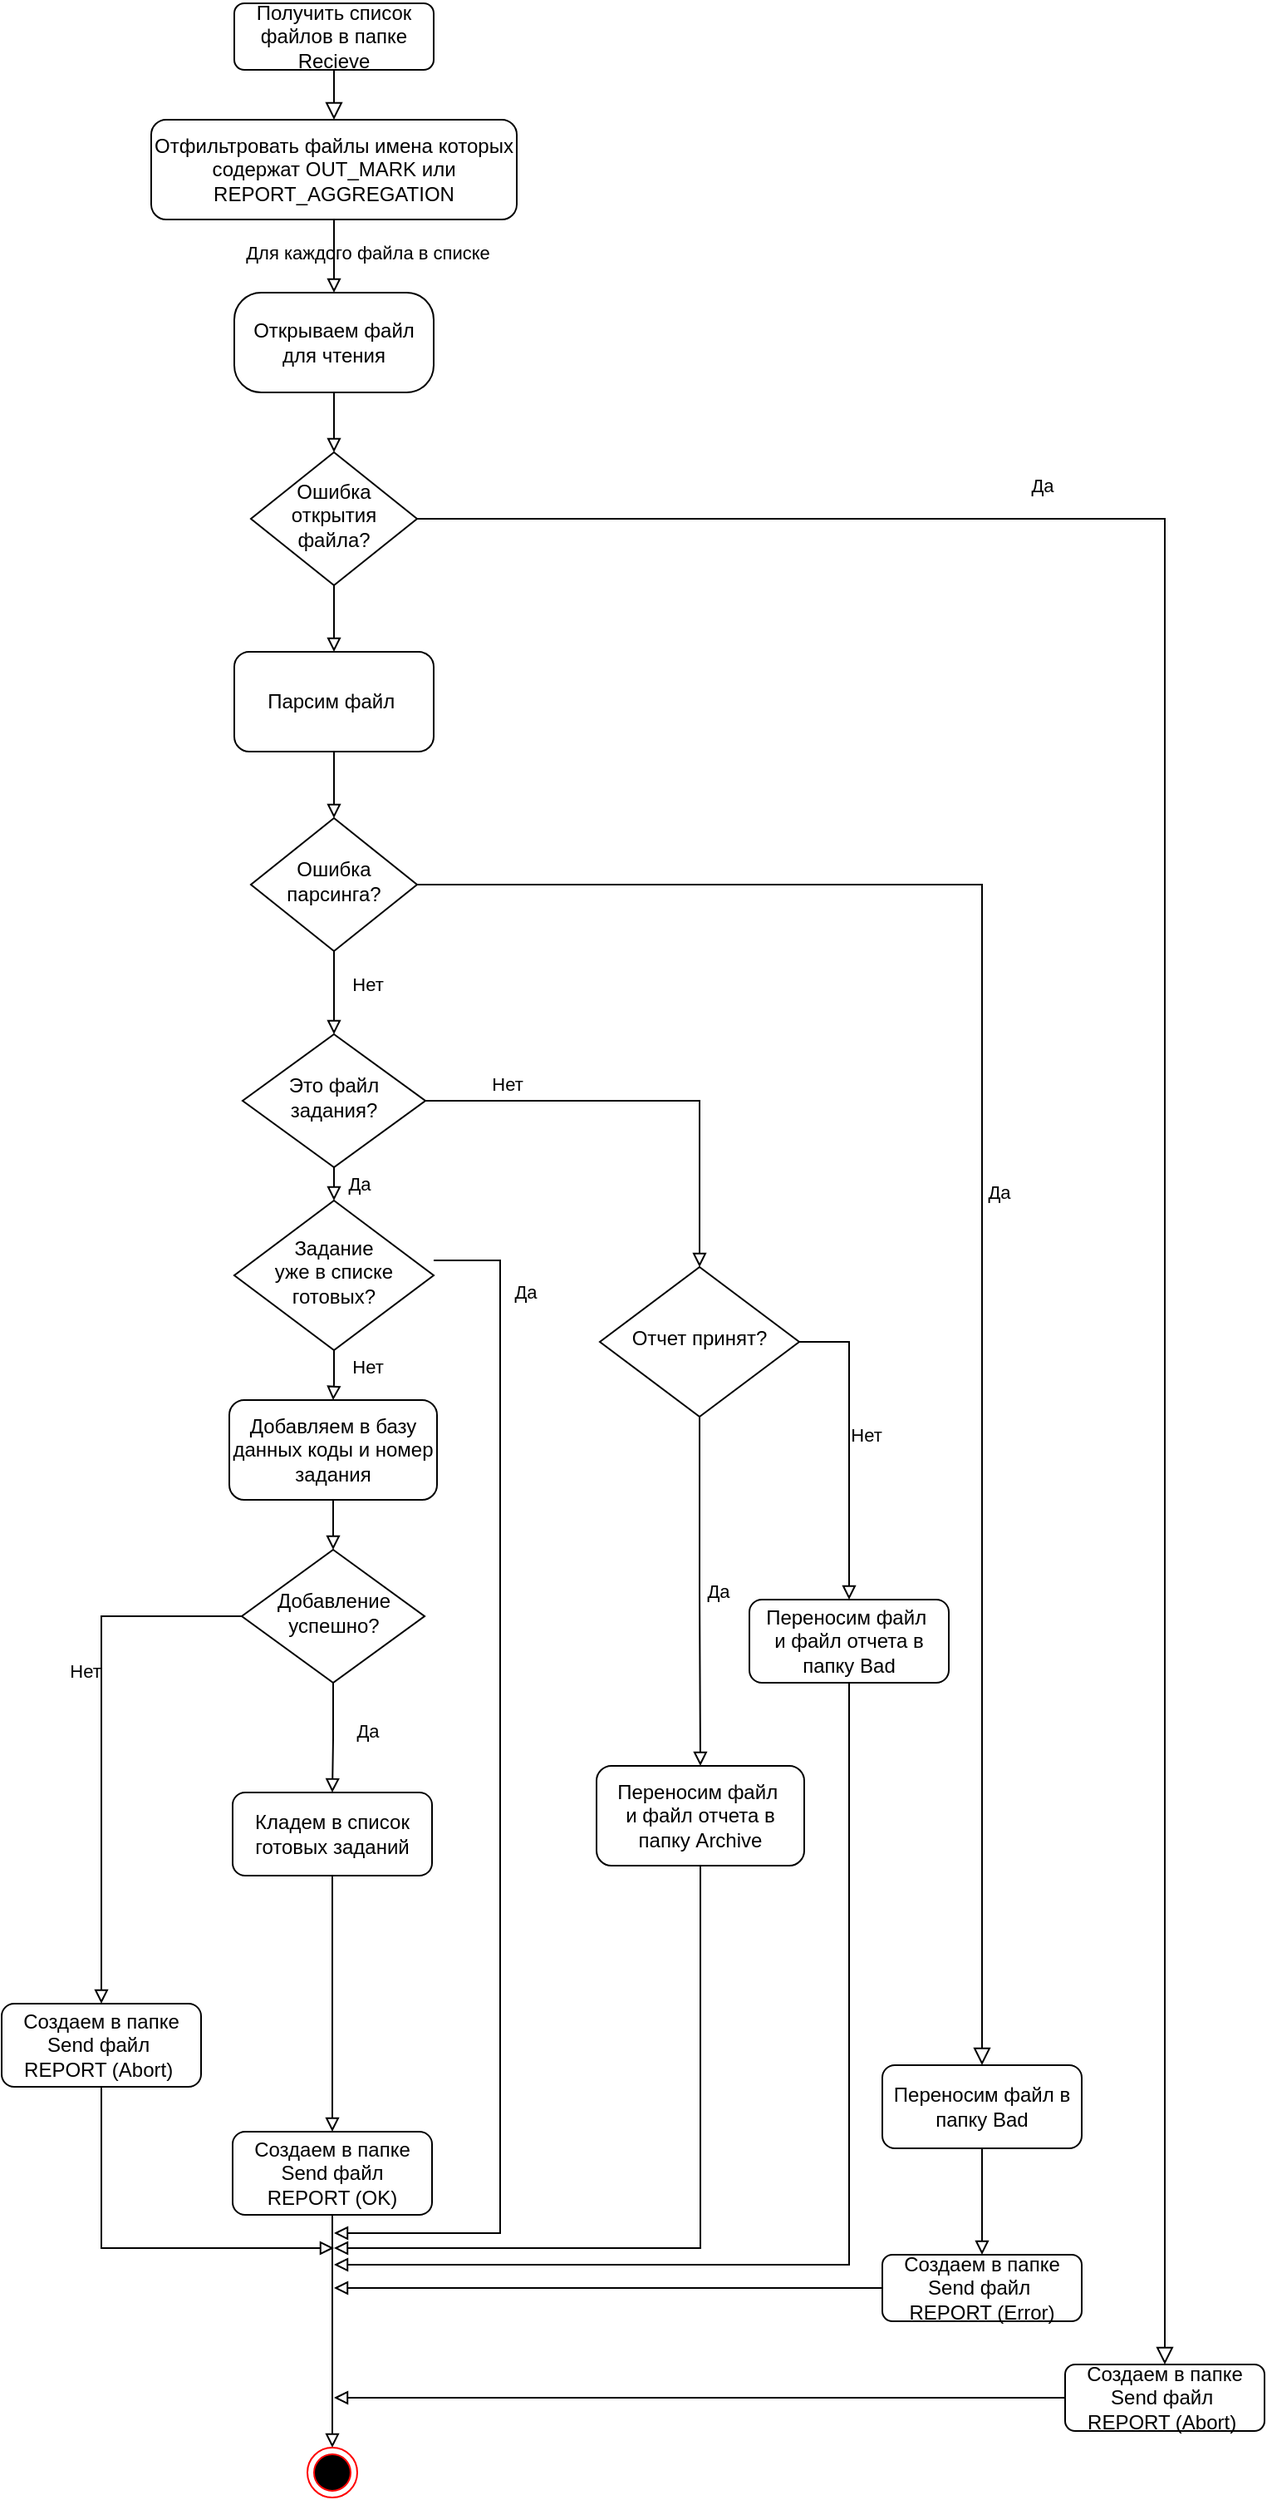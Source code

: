 <mxfile version="14.3.2" type="github">
  <diagram id="C5RBs43oDa-KdzZeNtuy" name="Page-1">
    <mxGraphModel dx="782" dy="412" grid="1" gridSize="10" guides="1" tooltips="1" connect="1" arrows="1" fold="1" page="1" pageScale="1" pageWidth="827" pageHeight="1169" math="0" shadow="0">
      <root>
        <mxCell id="WIyWlLk6GJQsqaUBKTNV-0" />
        <mxCell id="WIyWlLk6GJQsqaUBKTNV-1" parent="WIyWlLk6GJQsqaUBKTNV-0" />
        <mxCell id="WIyWlLk6GJQsqaUBKTNV-2" value="" style="rounded=0;html=1;jettySize=auto;orthogonalLoop=1;fontSize=11;endArrow=block;endFill=0;endSize=8;strokeWidth=1;shadow=0;labelBackgroundColor=none;edgeStyle=orthogonalEdgeStyle;" parent="WIyWlLk6GJQsqaUBKTNV-1" source="WIyWlLk6GJQsqaUBKTNV-3" target="QKM6CVSV-TR_Cu1FrVLs-3" edge="1">
          <mxGeometry relative="1" as="geometry">
            <mxPoint x="220" y="130" as="targetPoint" />
          </mxGeometry>
        </mxCell>
        <mxCell id="WIyWlLk6GJQsqaUBKTNV-3" value="Получить список файлов в папке Recieve" style="rounded=1;whiteSpace=wrap;html=1;fontSize=12;glass=0;strokeWidth=1;shadow=0;" parent="WIyWlLk6GJQsqaUBKTNV-1" vertex="1">
          <mxGeometry x="160" y="10" width="120" height="40" as="geometry" />
        </mxCell>
        <mxCell id="WIyWlLk6GJQsqaUBKTNV-5" value="Да" style="edgeStyle=orthogonalEdgeStyle;rounded=0;html=1;jettySize=auto;orthogonalLoop=1;fontSize=11;endArrow=block;endFill=0;endSize=8;strokeWidth=1;shadow=0;labelBackgroundColor=none;" parent="WIyWlLk6GJQsqaUBKTNV-1" source="WIyWlLk6GJQsqaUBKTNV-6" target="WIyWlLk6GJQsqaUBKTNV-7" edge="1">
          <mxGeometry x="-0.518" y="20" relative="1" as="geometry">
            <mxPoint as="offset" />
            <Array as="points">
              <mxPoint x="720" y="320" />
            </Array>
          </mxGeometry>
        </mxCell>
        <mxCell id="QKM6CVSV-TR_Cu1FrVLs-119" style="edgeStyle=orthogonalEdgeStyle;rounded=0;orthogonalLoop=1;jettySize=auto;html=1;entryX=0.5;entryY=1;entryDx=0;entryDy=0;labelBackgroundColor=none;endArrow=block;endFill=0;" parent="WIyWlLk6GJQsqaUBKTNV-1" source="WIyWlLk6GJQsqaUBKTNV-6" target="QKM6CVSV-TR_Cu1FrVLs-7" edge="1">
          <mxGeometry relative="1" as="geometry" />
        </mxCell>
        <mxCell id="WIyWlLk6GJQsqaUBKTNV-6" value="Ошибка открытия файла?" style="rhombus;whiteSpace=wrap;html=1;shadow=0;fontFamily=Helvetica;fontSize=12;align=center;strokeWidth=1;spacing=6;spacingTop=-4;" parent="WIyWlLk6GJQsqaUBKTNV-1" vertex="1">
          <mxGeometry x="170" y="280" width="100" height="80" as="geometry" />
        </mxCell>
        <mxCell id="U0c7GVj7Dn_UpoN2TWCg-0" style="edgeStyle=orthogonalEdgeStyle;rounded=0;orthogonalLoop=1;jettySize=auto;html=1;endArrow=block;endFill=0;" edge="1" parent="WIyWlLk6GJQsqaUBKTNV-1" source="WIyWlLk6GJQsqaUBKTNV-7">
          <mxGeometry relative="1" as="geometry">
            <mxPoint x="220" y="1450" as="targetPoint" />
            <Array as="points">
              <mxPoint x="220" y="1450" />
            </Array>
          </mxGeometry>
        </mxCell>
        <mxCell id="WIyWlLk6GJQsqaUBKTNV-7" value="Создаем в папке Send файл&amp;nbsp;&lt;br&gt;REPORT (Abort)&amp;nbsp;" style="rounded=1;whiteSpace=wrap;html=1;fontSize=12;glass=0;strokeWidth=1;shadow=0;" parent="WIyWlLk6GJQsqaUBKTNV-1" vertex="1">
          <mxGeometry x="660" y="1430" width="120" height="40" as="geometry" />
        </mxCell>
        <mxCell id="WIyWlLk6GJQsqaUBKTNV-9" value="Да" style="edgeStyle=orthogonalEdgeStyle;rounded=0;html=1;jettySize=auto;orthogonalLoop=1;fontSize=11;endArrow=block;endFill=0;endSize=8;strokeWidth=1;shadow=0;labelBackgroundColor=none;entryX=0.5;entryY=0;entryDx=0;entryDy=0;" parent="WIyWlLk6GJQsqaUBKTNV-1" source="WIyWlLk6GJQsqaUBKTNV-10" target="U0c7GVj7Dn_UpoN2TWCg-2" edge="1">
          <mxGeometry y="10" relative="1" as="geometry">
            <mxPoint as="offset" />
            <Array as="points">
              <mxPoint x="610" y="540" />
            </Array>
            <mxPoint x="560" y="1140" as="targetPoint" />
          </mxGeometry>
        </mxCell>
        <mxCell id="QKM6CVSV-TR_Cu1FrVLs-118" value="Нет" style="edgeStyle=orthogonalEdgeStyle;rounded=0;orthogonalLoop=1;jettySize=auto;html=1;entryX=0.5;entryY=0;entryDx=0;entryDy=0;labelBackgroundColor=none;endArrow=block;endFill=0;" parent="WIyWlLk6GJQsqaUBKTNV-1" source="WIyWlLk6GJQsqaUBKTNV-10" target="QKM6CVSV-TR_Cu1FrVLs-16" edge="1">
          <mxGeometry x="-0.2" y="20" relative="1" as="geometry">
            <mxPoint as="offset" />
          </mxGeometry>
        </mxCell>
        <mxCell id="WIyWlLk6GJQsqaUBKTNV-10" value="Ошибка парсинга?" style="rhombus;whiteSpace=wrap;html=1;shadow=0;fontFamily=Helvetica;fontSize=12;align=center;strokeWidth=1;spacing=6;spacingTop=-4;" parent="WIyWlLk6GJQsqaUBKTNV-1" vertex="1">
          <mxGeometry x="170" y="500" width="100" height="80" as="geometry" />
        </mxCell>
        <mxCell id="QKM6CVSV-TR_Cu1FrVLs-125" style="edgeStyle=orthogonalEdgeStyle;rounded=0;orthogonalLoop=1;jettySize=auto;html=1;labelBackgroundColor=none;endArrow=block;endFill=0;entryX=0.5;entryY=0;entryDx=0;entryDy=0;" parent="WIyWlLk6GJQsqaUBKTNV-1" source="WIyWlLk6GJQsqaUBKTNV-11" target="QKM6CVSV-TR_Cu1FrVLs-124" edge="1">
          <mxGeometry relative="1" as="geometry">
            <mxPoint x="219" y="1215" as="targetPoint" />
          </mxGeometry>
        </mxCell>
        <mxCell id="WIyWlLk6GJQsqaUBKTNV-11" value="Кладем в список готовых заданий" style="rounded=1;whiteSpace=wrap;html=1;fontSize=12;glass=0;strokeWidth=1;shadow=0;" parent="WIyWlLk6GJQsqaUBKTNV-1" vertex="1">
          <mxGeometry x="159" y="1086" width="120" height="50" as="geometry" />
        </mxCell>
        <mxCell id="U0c7GVj7Dn_UpoN2TWCg-16" style="edgeStyle=orthogonalEdgeStyle;rounded=0;orthogonalLoop=1;jettySize=auto;html=1;endArrow=block;endFill=0;" edge="1" parent="WIyWlLk6GJQsqaUBKTNV-1" source="WIyWlLk6GJQsqaUBKTNV-12">
          <mxGeometry relative="1" as="geometry">
            <mxPoint x="220" y="1384" as="targetPoint" />
          </mxGeometry>
        </mxCell>
        <mxCell id="WIyWlLk6GJQsqaUBKTNV-12" value="Создаем в папке Send файл&amp;nbsp;&lt;br&gt;REPORT (Error)" style="rounded=1;whiteSpace=wrap;html=1;fontSize=12;glass=0;strokeWidth=1;shadow=0;" parent="WIyWlLk6GJQsqaUBKTNV-1" vertex="1">
          <mxGeometry x="550" y="1364" width="120" height="40" as="geometry" />
        </mxCell>
        <mxCell id="QKM6CVSV-TR_Cu1FrVLs-13" value="Для каждого файла в списке" style="edgeStyle=orthogonalEdgeStyle;rounded=0;orthogonalLoop=1;jettySize=auto;html=1;exitX=0.5;exitY=1;exitDx=0;exitDy=0;entryX=0.5;entryY=0;entryDx=0;entryDy=0;endArrow=block;endFill=0;labelBackgroundColor=none;" parent="WIyWlLk6GJQsqaUBKTNV-1" source="QKM6CVSV-TR_Cu1FrVLs-3" target="QKM6CVSV-TR_Cu1FrVLs-12" edge="1">
          <mxGeometry x="-0.091" y="20" relative="1" as="geometry">
            <Array as="points">
              <mxPoint x="220" y="150" />
              <mxPoint x="220" y="150" />
            </Array>
            <mxPoint as="offset" />
          </mxGeometry>
        </mxCell>
        <mxCell id="QKM6CVSV-TR_Cu1FrVLs-3" value="Отфильтровать файлы имена которых содержат OUT_MARK или REPORT_AGGREGATION" style="rounded=1;whiteSpace=wrap;html=1;" parent="WIyWlLk6GJQsqaUBKTNV-1" vertex="1">
          <mxGeometry x="110" y="80" width="220" height="60" as="geometry" />
        </mxCell>
        <mxCell id="QKM6CVSV-TR_Cu1FrVLs-120" style="edgeStyle=orthogonalEdgeStyle;rounded=0;orthogonalLoop=1;jettySize=auto;html=1;entryX=0.5;entryY=0;entryDx=0;entryDy=0;labelBackgroundColor=none;endArrow=block;endFill=0;" parent="WIyWlLk6GJQsqaUBKTNV-1" source="QKM6CVSV-TR_Cu1FrVLs-7" target="WIyWlLk6GJQsqaUBKTNV-10" edge="1">
          <mxGeometry relative="1" as="geometry" />
        </mxCell>
        <mxCell id="QKM6CVSV-TR_Cu1FrVLs-7" value="Парсим файл&amp;nbsp;" style="rounded=1;whiteSpace=wrap;html=1;direction=west;" parent="WIyWlLk6GJQsqaUBKTNV-1" vertex="1">
          <mxGeometry x="160" y="400" width="120" height="60" as="geometry" />
        </mxCell>
        <mxCell id="QKM6CVSV-TR_Cu1FrVLs-122" value="" style="edgeStyle=orthogonalEdgeStyle;rounded=0;orthogonalLoop=1;jettySize=auto;html=1;labelBackgroundColor=none;endArrow=block;endFill=0;" parent="WIyWlLk6GJQsqaUBKTNV-1" source="QKM6CVSV-TR_Cu1FrVLs-11" target="QKM6CVSV-TR_Cu1FrVLs-121" edge="1">
          <mxGeometry relative="1" as="geometry" />
        </mxCell>
        <mxCell id="QKM6CVSV-TR_Cu1FrVLs-11" value="Добавляем в базу данных коды и номер&lt;br&gt;задания" style="rounded=1;whiteSpace=wrap;html=1;" parent="WIyWlLk6GJQsqaUBKTNV-1" vertex="1">
          <mxGeometry x="157" y="850" width="125" height="60" as="geometry" />
        </mxCell>
        <mxCell id="QKM6CVSV-TR_Cu1FrVLs-15" value="" style="edgeStyle=orthogonalEdgeStyle;rounded=0;orthogonalLoop=1;jettySize=auto;html=1;labelBackgroundColor=none;endArrow=block;endFill=0;" parent="WIyWlLk6GJQsqaUBKTNV-1" source="QKM6CVSV-TR_Cu1FrVLs-12" target="WIyWlLk6GJQsqaUBKTNV-6" edge="1">
          <mxGeometry relative="1" as="geometry" />
        </mxCell>
        <mxCell id="QKM6CVSV-TR_Cu1FrVLs-12" value="Открываем файл для чтения" style="rounded=1;whiteSpace=wrap;html=1;arcSize=27;" parent="WIyWlLk6GJQsqaUBKTNV-1" vertex="1">
          <mxGeometry x="160" y="184" width="120" height="60" as="geometry" />
        </mxCell>
        <mxCell id="QKM6CVSV-TR_Cu1FrVLs-17" value="Нет" style="edgeStyle=orthogonalEdgeStyle;rounded=0;orthogonalLoop=1;jettySize=auto;html=1;labelBackgroundColor=none;endArrow=block;endFill=0;" parent="WIyWlLk6GJQsqaUBKTNV-1" source="QKM6CVSV-TR_Cu1FrVLs-16" edge="1">
          <mxGeometry x="-0.632" y="10" relative="1" as="geometry">
            <mxPoint x="440" y="770" as="targetPoint" />
            <Array as="points">
              <mxPoint x="440" y="670" />
              <mxPoint x="440" y="760" />
            </Array>
            <mxPoint as="offset" />
          </mxGeometry>
        </mxCell>
        <mxCell id="QKM6CVSV-TR_Cu1FrVLs-117" value="Да" style="edgeStyle=orthogonalEdgeStyle;rounded=0;orthogonalLoop=1;jettySize=auto;html=1;exitX=0.5;exitY=1;exitDx=0;exitDy=0;entryX=0.5;entryY=0;entryDx=0;entryDy=0;labelBackgroundColor=none;endArrow=block;endFill=0;" parent="WIyWlLk6GJQsqaUBKTNV-1" source="QKM6CVSV-TR_Cu1FrVLs-16" target="QKM6CVSV-TR_Cu1FrVLs-128" edge="1">
          <mxGeometry y="15" relative="1" as="geometry">
            <Array as="points">
              <mxPoint x="220" y="710" />
            </Array>
            <mxPoint as="offset" />
          </mxGeometry>
        </mxCell>
        <mxCell id="QKM6CVSV-TR_Cu1FrVLs-16" value="Это файл задания?" style="rhombus;whiteSpace=wrap;html=1;shadow=0;fontFamily=Helvetica;fontSize=12;align=center;strokeWidth=1;spacing=6;spacingTop=-4;" parent="WIyWlLk6GJQsqaUBKTNV-1" vertex="1">
          <mxGeometry x="165" y="630" width="110" height="80" as="geometry" />
        </mxCell>
        <mxCell id="QKM6CVSV-TR_Cu1FrVLs-123" value="Да" style="edgeStyle=orthogonalEdgeStyle;rounded=0;orthogonalLoop=1;jettySize=auto;html=1;entryX=0.5;entryY=0;entryDx=0;entryDy=0;labelBackgroundColor=none;endArrow=block;endFill=0;" parent="WIyWlLk6GJQsqaUBKTNV-1" source="QKM6CVSV-TR_Cu1FrVLs-121" target="WIyWlLk6GJQsqaUBKTNV-11" edge="1">
          <mxGeometry x="-0.143" y="20" relative="1" as="geometry">
            <mxPoint as="offset" />
          </mxGeometry>
        </mxCell>
        <mxCell id="QKM6CVSV-TR_Cu1FrVLs-132" value="Нет" style="edgeStyle=orthogonalEdgeStyle;rounded=0;orthogonalLoop=1;jettySize=auto;html=1;labelBackgroundColor=none;endArrow=block;endFill=0;entryX=0.5;entryY=0;entryDx=0;entryDy=0;" parent="WIyWlLk6GJQsqaUBKTNV-1" source="QKM6CVSV-TR_Cu1FrVLs-121" target="QKM6CVSV-TR_Cu1FrVLs-133" edge="1">
          <mxGeometry x="-0.26" y="-10" relative="1" as="geometry">
            <mxPoint x="80" y="1050" as="targetPoint" />
            <Array as="points">
              <mxPoint x="80" y="980" />
            </Array>
            <mxPoint as="offset" />
          </mxGeometry>
        </mxCell>
        <mxCell id="QKM6CVSV-TR_Cu1FrVLs-121" value="Добавление&lt;br&gt;успешно?" style="rhombus;whiteSpace=wrap;html=1;shadow=0;fontFamily=Helvetica;fontSize=12;align=center;strokeWidth=1;spacing=6;spacingTop=-4;" parent="WIyWlLk6GJQsqaUBKTNV-1" vertex="1">
          <mxGeometry x="164.5" y="940" width="110" height="80" as="geometry" />
        </mxCell>
        <mxCell id="QKM6CVSV-TR_Cu1FrVLs-127" style="edgeStyle=orthogonalEdgeStyle;rounded=0;orthogonalLoop=1;jettySize=auto;html=1;entryX=0.5;entryY=0;entryDx=0;entryDy=0;labelBackgroundColor=none;endArrow=block;endFill=0;" parent="WIyWlLk6GJQsqaUBKTNV-1" source="QKM6CVSV-TR_Cu1FrVLs-124" target="QKM6CVSV-TR_Cu1FrVLs-126" edge="1">
          <mxGeometry relative="1" as="geometry" />
        </mxCell>
        <mxCell id="QKM6CVSV-TR_Cu1FrVLs-124" value="Создаем в папке Send файл &lt;br&gt;REPORT (OK)" style="rounded=1;whiteSpace=wrap;html=1;fontSize=12;glass=0;strokeWidth=1;shadow=0;" parent="WIyWlLk6GJQsqaUBKTNV-1" vertex="1">
          <mxGeometry x="159" y="1290" width="120" height="50" as="geometry" />
        </mxCell>
        <mxCell id="QKM6CVSV-TR_Cu1FrVLs-126" value="" style="ellipse;html=1;shape=endState;fillColor=#000000;strokeColor=#ff0000;" parent="WIyWlLk6GJQsqaUBKTNV-1" vertex="1">
          <mxGeometry x="204" y="1480" width="30" height="30" as="geometry" />
        </mxCell>
        <mxCell id="QKM6CVSV-TR_Cu1FrVLs-129" value="Нет" style="edgeStyle=orthogonalEdgeStyle;rounded=0;orthogonalLoop=1;jettySize=auto;html=1;labelBackgroundColor=none;endArrow=block;endFill=0;" parent="WIyWlLk6GJQsqaUBKTNV-1" source="QKM6CVSV-TR_Cu1FrVLs-128" target="QKM6CVSV-TR_Cu1FrVLs-11" edge="1">
          <mxGeometry x="-0.344" y="20" relative="1" as="geometry">
            <mxPoint as="offset" />
          </mxGeometry>
        </mxCell>
        <mxCell id="QKM6CVSV-TR_Cu1FrVLs-131" value="Да" style="edgeStyle=orthogonalEdgeStyle;rounded=0;orthogonalLoop=1;jettySize=auto;html=1;labelBackgroundColor=none;endArrow=block;endFill=0;" parent="WIyWlLk6GJQsqaUBKTNV-1" edge="1">
          <mxGeometry x="-0.839" y="15" relative="1" as="geometry">
            <mxPoint x="220" y="1351" as="targetPoint" />
            <Array as="points">
              <mxPoint x="320" y="766" />
              <mxPoint x="320" y="1351" />
            </Array>
            <mxPoint as="offset" />
            <mxPoint x="280" y="766" as="sourcePoint" />
          </mxGeometry>
        </mxCell>
        <mxCell id="QKM6CVSV-TR_Cu1FrVLs-128" value="Задание &lt;br&gt;уже в списке &lt;br&gt;готовых?" style="rhombus;whiteSpace=wrap;html=1;shadow=0;fontFamily=Helvetica;fontSize=12;align=center;strokeWidth=1;spacing=6;spacingTop=-4;" parent="WIyWlLk6GJQsqaUBKTNV-1" vertex="1">
          <mxGeometry x="160" y="730" width="120" height="90" as="geometry" />
        </mxCell>
        <mxCell id="QKM6CVSV-TR_Cu1FrVLs-134" style="edgeStyle=orthogonalEdgeStyle;rounded=0;orthogonalLoop=1;jettySize=auto;html=1;labelBackgroundColor=none;endArrow=block;endFill=0;" parent="WIyWlLk6GJQsqaUBKTNV-1" source="QKM6CVSV-TR_Cu1FrVLs-133" edge="1">
          <mxGeometry relative="1" as="geometry">
            <mxPoint x="220" y="1360" as="targetPoint" />
            <Array as="points">
              <mxPoint x="80" y="1360" />
            </Array>
          </mxGeometry>
        </mxCell>
        <mxCell id="QKM6CVSV-TR_Cu1FrVLs-133" value="Создаем в папке Send файл&amp;nbsp;&lt;br&gt;REPORT (Abort)&amp;nbsp;" style="rounded=1;whiteSpace=wrap;html=1;fontSize=12;glass=0;strokeWidth=1;shadow=0;" parent="WIyWlLk6GJQsqaUBKTNV-1" vertex="1">
          <mxGeometry x="20" y="1213" width="120" height="50" as="geometry" />
        </mxCell>
        <mxCell id="U0c7GVj7Dn_UpoN2TWCg-3" style="edgeStyle=orthogonalEdgeStyle;rounded=0;orthogonalLoop=1;jettySize=auto;html=1;entryX=0.5;entryY=0;entryDx=0;entryDy=0;endArrow=block;endFill=0;" edge="1" parent="WIyWlLk6GJQsqaUBKTNV-1" source="U0c7GVj7Dn_UpoN2TWCg-2" target="WIyWlLk6GJQsqaUBKTNV-12">
          <mxGeometry relative="1" as="geometry" />
        </mxCell>
        <mxCell id="U0c7GVj7Dn_UpoN2TWCg-2" value="Переносим файл в&lt;br&gt;папку Bad" style="rounded=1;whiteSpace=wrap;html=1;fontSize=12;glass=0;strokeWidth=1;shadow=0;" vertex="1" parent="WIyWlLk6GJQsqaUBKTNV-1">
          <mxGeometry x="550" y="1250" width="120" height="50" as="geometry" />
        </mxCell>
        <mxCell id="U0c7GVj7Dn_UpoN2TWCg-8" style="edgeStyle=orthogonalEdgeStyle;rounded=0;orthogonalLoop=1;jettySize=auto;html=1;endArrow=block;endFill=0;" edge="1" parent="WIyWlLk6GJQsqaUBKTNV-1" source="U0c7GVj7Dn_UpoN2TWCg-7">
          <mxGeometry relative="1" as="geometry">
            <mxPoint x="530" y="970" as="targetPoint" />
            <Array as="points">
              <mxPoint x="530" y="815" />
              <mxPoint x="530" y="970" />
            </Array>
          </mxGeometry>
        </mxCell>
        <mxCell id="U0c7GVj7Dn_UpoN2TWCg-11" value="Нет" style="edgeLabel;html=1;align=center;verticalAlign=middle;resizable=0;points=[];" vertex="1" connectable="0" parent="U0c7GVj7Dn_UpoN2TWCg-8">
          <mxGeometry x="-0.07" y="-2" relative="1" as="geometry">
            <mxPoint x="12" as="offset" />
          </mxGeometry>
        </mxCell>
        <mxCell id="U0c7GVj7Dn_UpoN2TWCg-15" value="Да" style="edgeStyle=orthogonalEdgeStyle;rounded=0;orthogonalLoop=1;jettySize=auto;html=1;entryX=0.5;entryY=0;entryDx=0;entryDy=0;endArrow=block;endFill=0;" edge="1" parent="WIyWlLk6GJQsqaUBKTNV-1" source="U0c7GVj7Dn_UpoN2TWCg-7" target="U0c7GVj7Dn_UpoN2TWCg-12">
          <mxGeometry x="0.002" y="10" relative="1" as="geometry">
            <mxPoint as="offset" />
          </mxGeometry>
        </mxCell>
        <mxCell id="U0c7GVj7Dn_UpoN2TWCg-7" value="Отчет принят?" style="rhombus;whiteSpace=wrap;html=1;shadow=0;fontFamily=Helvetica;fontSize=12;align=center;strokeWidth=1;spacing=6;spacingTop=-4;" vertex="1" parent="WIyWlLk6GJQsqaUBKTNV-1">
          <mxGeometry x="380" y="770" width="120" height="90" as="geometry" />
        </mxCell>
        <mxCell id="U0c7GVj7Dn_UpoN2TWCg-10" style="edgeStyle=orthogonalEdgeStyle;rounded=0;orthogonalLoop=1;jettySize=auto;html=1;endArrow=block;endFill=0;" edge="1" parent="WIyWlLk6GJQsqaUBKTNV-1" source="U0c7GVj7Dn_UpoN2TWCg-9">
          <mxGeometry relative="1" as="geometry">
            <mxPoint x="220" y="1370" as="targetPoint" />
            <Array as="points">
              <mxPoint x="530" y="1370" />
              <mxPoint x="500" y="1370" />
            </Array>
          </mxGeometry>
        </mxCell>
        <mxCell id="U0c7GVj7Dn_UpoN2TWCg-9" value="Переносим файл&amp;nbsp;&lt;br&gt;и файл отчета в папку Bad" style="rounded=1;whiteSpace=wrap;html=1;fontSize=12;glass=0;strokeWidth=1;shadow=0;" vertex="1" parent="WIyWlLk6GJQsqaUBKTNV-1">
          <mxGeometry x="470" y="970" width="120" height="50" as="geometry" />
        </mxCell>
        <mxCell id="U0c7GVj7Dn_UpoN2TWCg-17" style="edgeStyle=orthogonalEdgeStyle;rounded=0;orthogonalLoop=1;jettySize=auto;html=1;endArrow=block;endFill=0;" edge="1" parent="WIyWlLk6GJQsqaUBKTNV-1" source="U0c7GVj7Dn_UpoN2TWCg-12">
          <mxGeometry relative="1" as="geometry">
            <mxPoint x="220" y="1360" as="targetPoint" />
            <Array as="points">
              <mxPoint x="441" y="1360" />
            </Array>
          </mxGeometry>
        </mxCell>
        <mxCell id="U0c7GVj7Dn_UpoN2TWCg-12" value="Переносим файл&amp;nbsp;&lt;br&gt;и файл отчета в папку Archive" style="rounded=1;whiteSpace=wrap;html=1;" vertex="1" parent="WIyWlLk6GJQsqaUBKTNV-1">
          <mxGeometry x="378" y="1070" width="125" height="60" as="geometry" />
        </mxCell>
      </root>
    </mxGraphModel>
  </diagram>
</mxfile>
